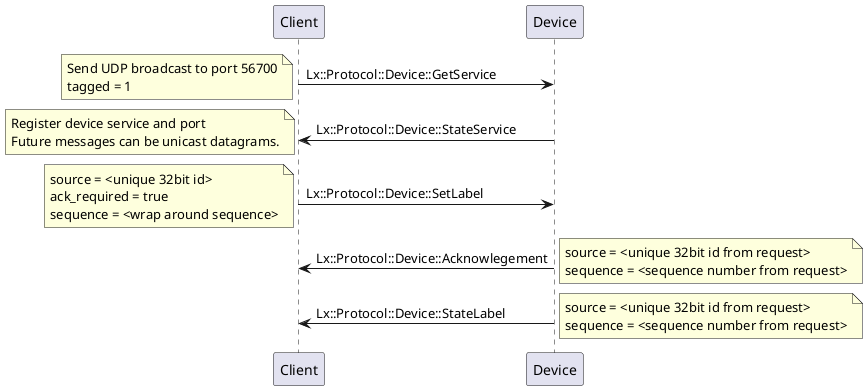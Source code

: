 @startuml

Client -> Device: Lx::Protocol::Device::GetService
note left: Send UDP broadcast to port 56700\ntagged = 1
Client <- Device: Lx::Protocol::Device::StateService
note left: Register device service and port\nFuture messages can be unicast datagrams.
Client -> Device: Lx::Protocol::Device::SetLabel
note left: source = <unique 32bit id>\nack_required = true\nsequence = <wrap around sequence>
Client <- Device: Lx::Protocol::Device::Acknowlegement
note right: source = <unique 32bit id from request>\nsequence = <sequence number from request>
Client <- Device: Lx::Protocol::Device::StateLabel
note right: source = <unique 32bit id from request>\nsequence = <sequence number from request>

@enduml
